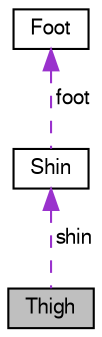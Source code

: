 digraph "Thigh"
{
 // LATEX_PDF_SIZE
  bgcolor="transparent";
  edge [fontname="FreeSans",fontsize="10",labelfontname="FreeSans",labelfontsize="10"];
  node [fontname="FreeSans",fontsize="10",shape=record];
  Node1 [label="Thigh",height=0.2,width=0.4,color="black", fillcolor="grey75", style="filled", fontcolor="black",tooltip="Thigh class // Hip."];
  Node2 -> Node1 [dir="back",color="darkorchid3",fontsize="10",style="dashed",label=" shin" ,fontname="FreeSans"];
  Node2 [label="Shin",height=0.2,width=0.4,color="black",URL="$a02440.html",tooltip="Shin class // Knee."];
  Node3 -> Node2 [dir="back",color="darkorchid3",fontsize="10",style="dashed",label=" foot" ,fontname="FreeSans"];
  Node3 [label="Foot",height=0.2,width=0.4,color="black",URL="$a02436.html",tooltip="Foot class // Ankle."];
}
